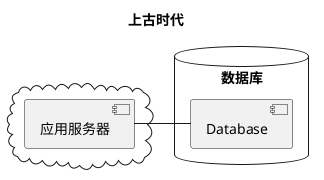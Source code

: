 @startuml

title 上古时代

cloud {
    [应用服务器]
}

database "数据库" {
    [Database]
}

[应用服务器] - [Database]

@enduml
------------------------------------------------------------
@startuml

title 读写分离

cloud {
    [应用服务器]
}

database "Database" {
    [Master] -> [Slave] : Sync
}

[应用服务器] -> [Master] : Write
[应用服务器] <- [Slave] : Read

@enduml
------------------------------------------------------------
@startuml

title 负载均衡

cloud "应用服务器集群" {
    [应用服务器 1] .. [应用服务器 2]
}

database "Database" {
    [Master] -> [Slave] : Sync
}

[负载均衡服务器] -> [应用服务器 1]
[应用服务器 2] -> [Master] : Write
[应用服务器 2] <- [Slave] : Read

@enduml

------------------------------------------------------------
@startuml

title 动静分离

cloud "动态内容服务器集群" {
    [应用服务器 1] .. [应用服务器 2]
}

cloud "静态内容服务器集群" {
    [静态内容服务器 1] .. [静态内容服务器 2]
}

database "Database" {
    [Master] -> [Slave] : Sync
}

[负载均衡服务器] -> [静态内容服务器 1]
[负载均衡服务器] -> [应用服务器 1]
[应用服务器 2] -> [Master] : Write
[应用服务器 2] <- [Slave] : Read

@enduml

------------------------------------------------------------
@startuml

title 内容分发网络

cloud "动态内容服务器集群 1" {
    [应用服务器 1-1] .. [应用服务器 1-2]
}

cloud "静态内容服务器集群 1" {
    [静态内容服务器 1-1] .. [静态内容服务器 1-2]
}

cloud "动态内容服务器集群 2" {
    [应用服务器 2-1] .. [应用服务器 2-2]
}

cloud "静态内容服务器集群 2" {
    [静态内容服务器 2-1] .. [静态内容服务器 2-2]
}

database "Database" {
    [Master] -> [Slave] : Sync
}

[动态 DNS 解析] -> [负载均衡服务器 1]
[动态 DNS 解析] -> [负载均衡服务器 2]
[负载均衡服务器 1] -> [静态内容服务器 1-1]
[负载均衡服务器 1] -> [应用服务器 1-1]
[负载均衡服务器 2] -> [静态内容服务器 2-1]
[负载均衡服务器 2] -> [应用服务器 2-1]
[应用服务器 1-2] - [Master]
[应用服务器 2-2] - [Slave]

@enduml
